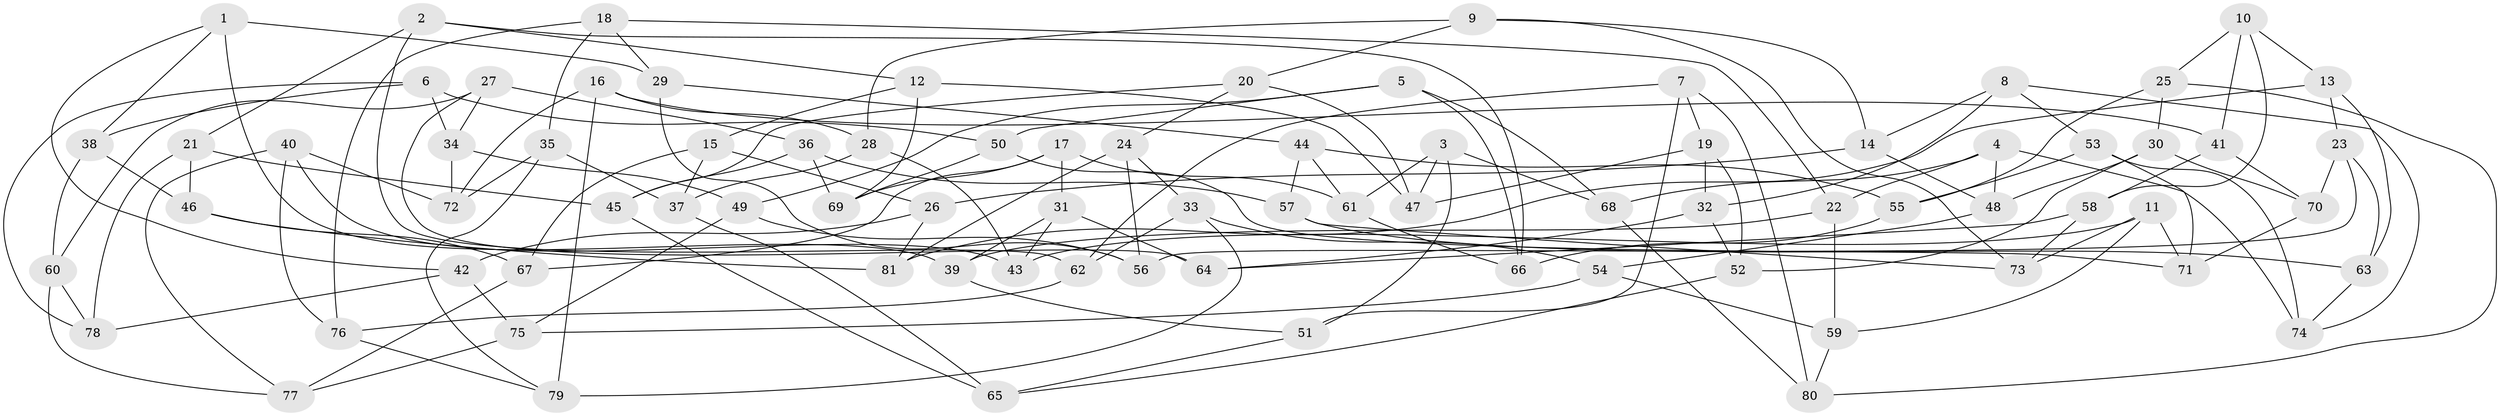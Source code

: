 // Generated by graph-tools (version 1.1) at 2025/11/02/27/25 16:11:48]
// undirected, 81 vertices, 162 edges
graph export_dot {
graph [start="1"]
  node [color=gray90,style=filled];
  1;
  2;
  3;
  4;
  5;
  6;
  7;
  8;
  9;
  10;
  11;
  12;
  13;
  14;
  15;
  16;
  17;
  18;
  19;
  20;
  21;
  22;
  23;
  24;
  25;
  26;
  27;
  28;
  29;
  30;
  31;
  32;
  33;
  34;
  35;
  36;
  37;
  38;
  39;
  40;
  41;
  42;
  43;
  44;
  45;
  46;
  47;
  48;
  49;
  50;
  51;
  52;
  53;
  54;
  55;
  56;
  57;
  58;
  59;
  60;
  61;
  62;
  63;
  64;
  65;
  66;
  67;
  68;
  69;
  70;
  71;
  72;
  73;
  74;
  75;
  76;
  77;
  78;
  79;
  80;
  81;
  1 -- 39;
  1 -- 42;
  1 -- 29;
  1 -- 38;
  2 -- 21;
  2 -- 62;
  2 -- 66;
  2 -- 12;
  3 -- 47;
  3 -- 51;
  3 -- 61;
  3 -- 68;
  4 -- 48;
  4 -- 74;
  4 -- 22;
  4 -- 68;
  5 -- 49;
  5 -- 68;
  5 -- 66;
  5 -- 50;
  6 -- 38;
  6 -- 50;
  6 -- 34;
  6 -- 78;
  7 -- 51;
  7 -- 19;
  7 -- 62;
  7 -- 80;
  8 -- 14;
  8 -- 53;
  8 -- 74;
  8 -- 32;
  9 -- 73;
  9 -- 28;
  9 -- 14;
  9 -- 20;
  10 -- 13;
  10 -- 25;
  10 -- 58;
  10 -- 41;
  11 -- 71;
  11 -- 43;
  11 -- 59;
  11 -- 73;
  12 -- 15;
  12 -- 69;
  12 -- 47;
  13 -- 63;
  13 -- 23;
  13 -- 81;
  14 -- 26;
  14 -- 48;
  15 -- 67;
  15 -- 37;
  15 -- 26;
  16 -- 72;
  16 -- 79;
  16 -- 41;
  16 -- 28;
  17 -- 67;
  17 -- 31;
  17 -- 69;
  17 -- 61;
  18 -- 76;
  18 -- 35;
  18 -- 22;
  18 -- 29;
  19 -- 47;
  19 -- 32;
  19 -- 52;
  20 -- 24;
  20 -- 47;
  20 -- 45;
  21 -- 78;
  21 -- 46;
  21 -- 45;
  22 -- 59;
  22 -- 39;
  23 -- 63;
  23 -- 70;
  23 -- 56;
  24 -- 56;
  24 -- 81;
  24 -- 33;
  25 -- 55;
  25 -- 80;
  25 -- 30;
  26 -- 81;
  26 -- 42;
  27 -- 36;
  27 -- 34;
  27 -- 60;
  27 -- 64;
  28 -- 37;
  28 -- 43;
  29 -- 56;
  29 -- 44;
  30 -- 48;
  30 -- 52;
  30 -- 70;
  31 -- 64;
  31 -- 39;
  31 -- 43;
  32 -- 64;
  32 -- 52;
  33 -- 54;
  33 -- 62;
  33 -- 79;
  34 -- 72;
  34 -- 49;
  35 -- 79;
  35 -- 37;
  35 -- 72;
  36 -- 69;
  36 -- 57;
  36 -- 45;
  37 -- 65;
  38 -- 46;
  38 -- 60;
  39 -- 51;
  40 -- 77;
  40 -- 43;
  40 -- 76;
  40 -- 72;
  41 -- 58;
  41 -- 70;
  42 -- 78;
  42 -- 75;
  44 -- 55;
  44 -- 57;
  44 -- 61;
  45 -- 65;
  46 -- 81;
  46 -- 67;
  48 -- 54;
  49 -- 75;
  49 -- 56;
  50 -- 71;
  50 -- 69;
  51 -- 65;
  52 -- 65;
  53 -- 71;
  53 -- 55;
  53 -- 74;
  54 -- 75;
  54 -- 59;
  55 -- 66;
  57 -- 63;
  57 -- 73;
  58 -- 64;
  58 -- 73;
  59 -- 80;
  60 -- 78;
  60 -- 77;
  61 -- 66;
  62 -- 76;
  63 -- 74;
  67 -- 77;
  68 -- 80;
  70 -- 71;
  75 -- 77;
  76 -- 79;
}
